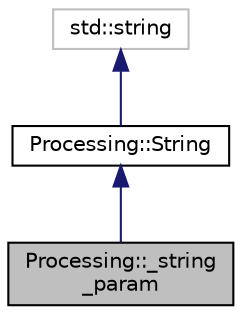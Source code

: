 digraph "Processing::_string_param"
{
 // LATEX_PDF_SIZE
  edge [fontname="Helvetica",fontsize="10",labelfontname="Helvetica",labelfontsize="10"];
  node [fontname="Helvetica",fontsize="10",shape=record];
  Node1 [label="Processing::_string\l_param",height=0.2,width=0.4,color="black", fillcolor="grey75", style="filled", fontcolor="black",tooltip="class designed for automatic PARAMETER conversion into String"];
  Node2 -> Node1 [dir="back",color="midnightblue",fontsize="10",style="solid",fontname="Helvetica"];
  Node2 [label="Processing::String",height=0.2,width=0.4,color="black", fillcolor="white", style="filled",URL="$class_processing_1_1_string.html",tooltip="A class that mimics the String capabilities in Processing programs."];
  Node3 -> Node2 [dir="back",color="midnightblue",fontsize="10",style="solid",fontname="Helvetica"];
  Node3 [label="std::string",height=0.2,width=0.4,color="grey75", fillcolor="white", style="filled",tooltip=" "];
}
